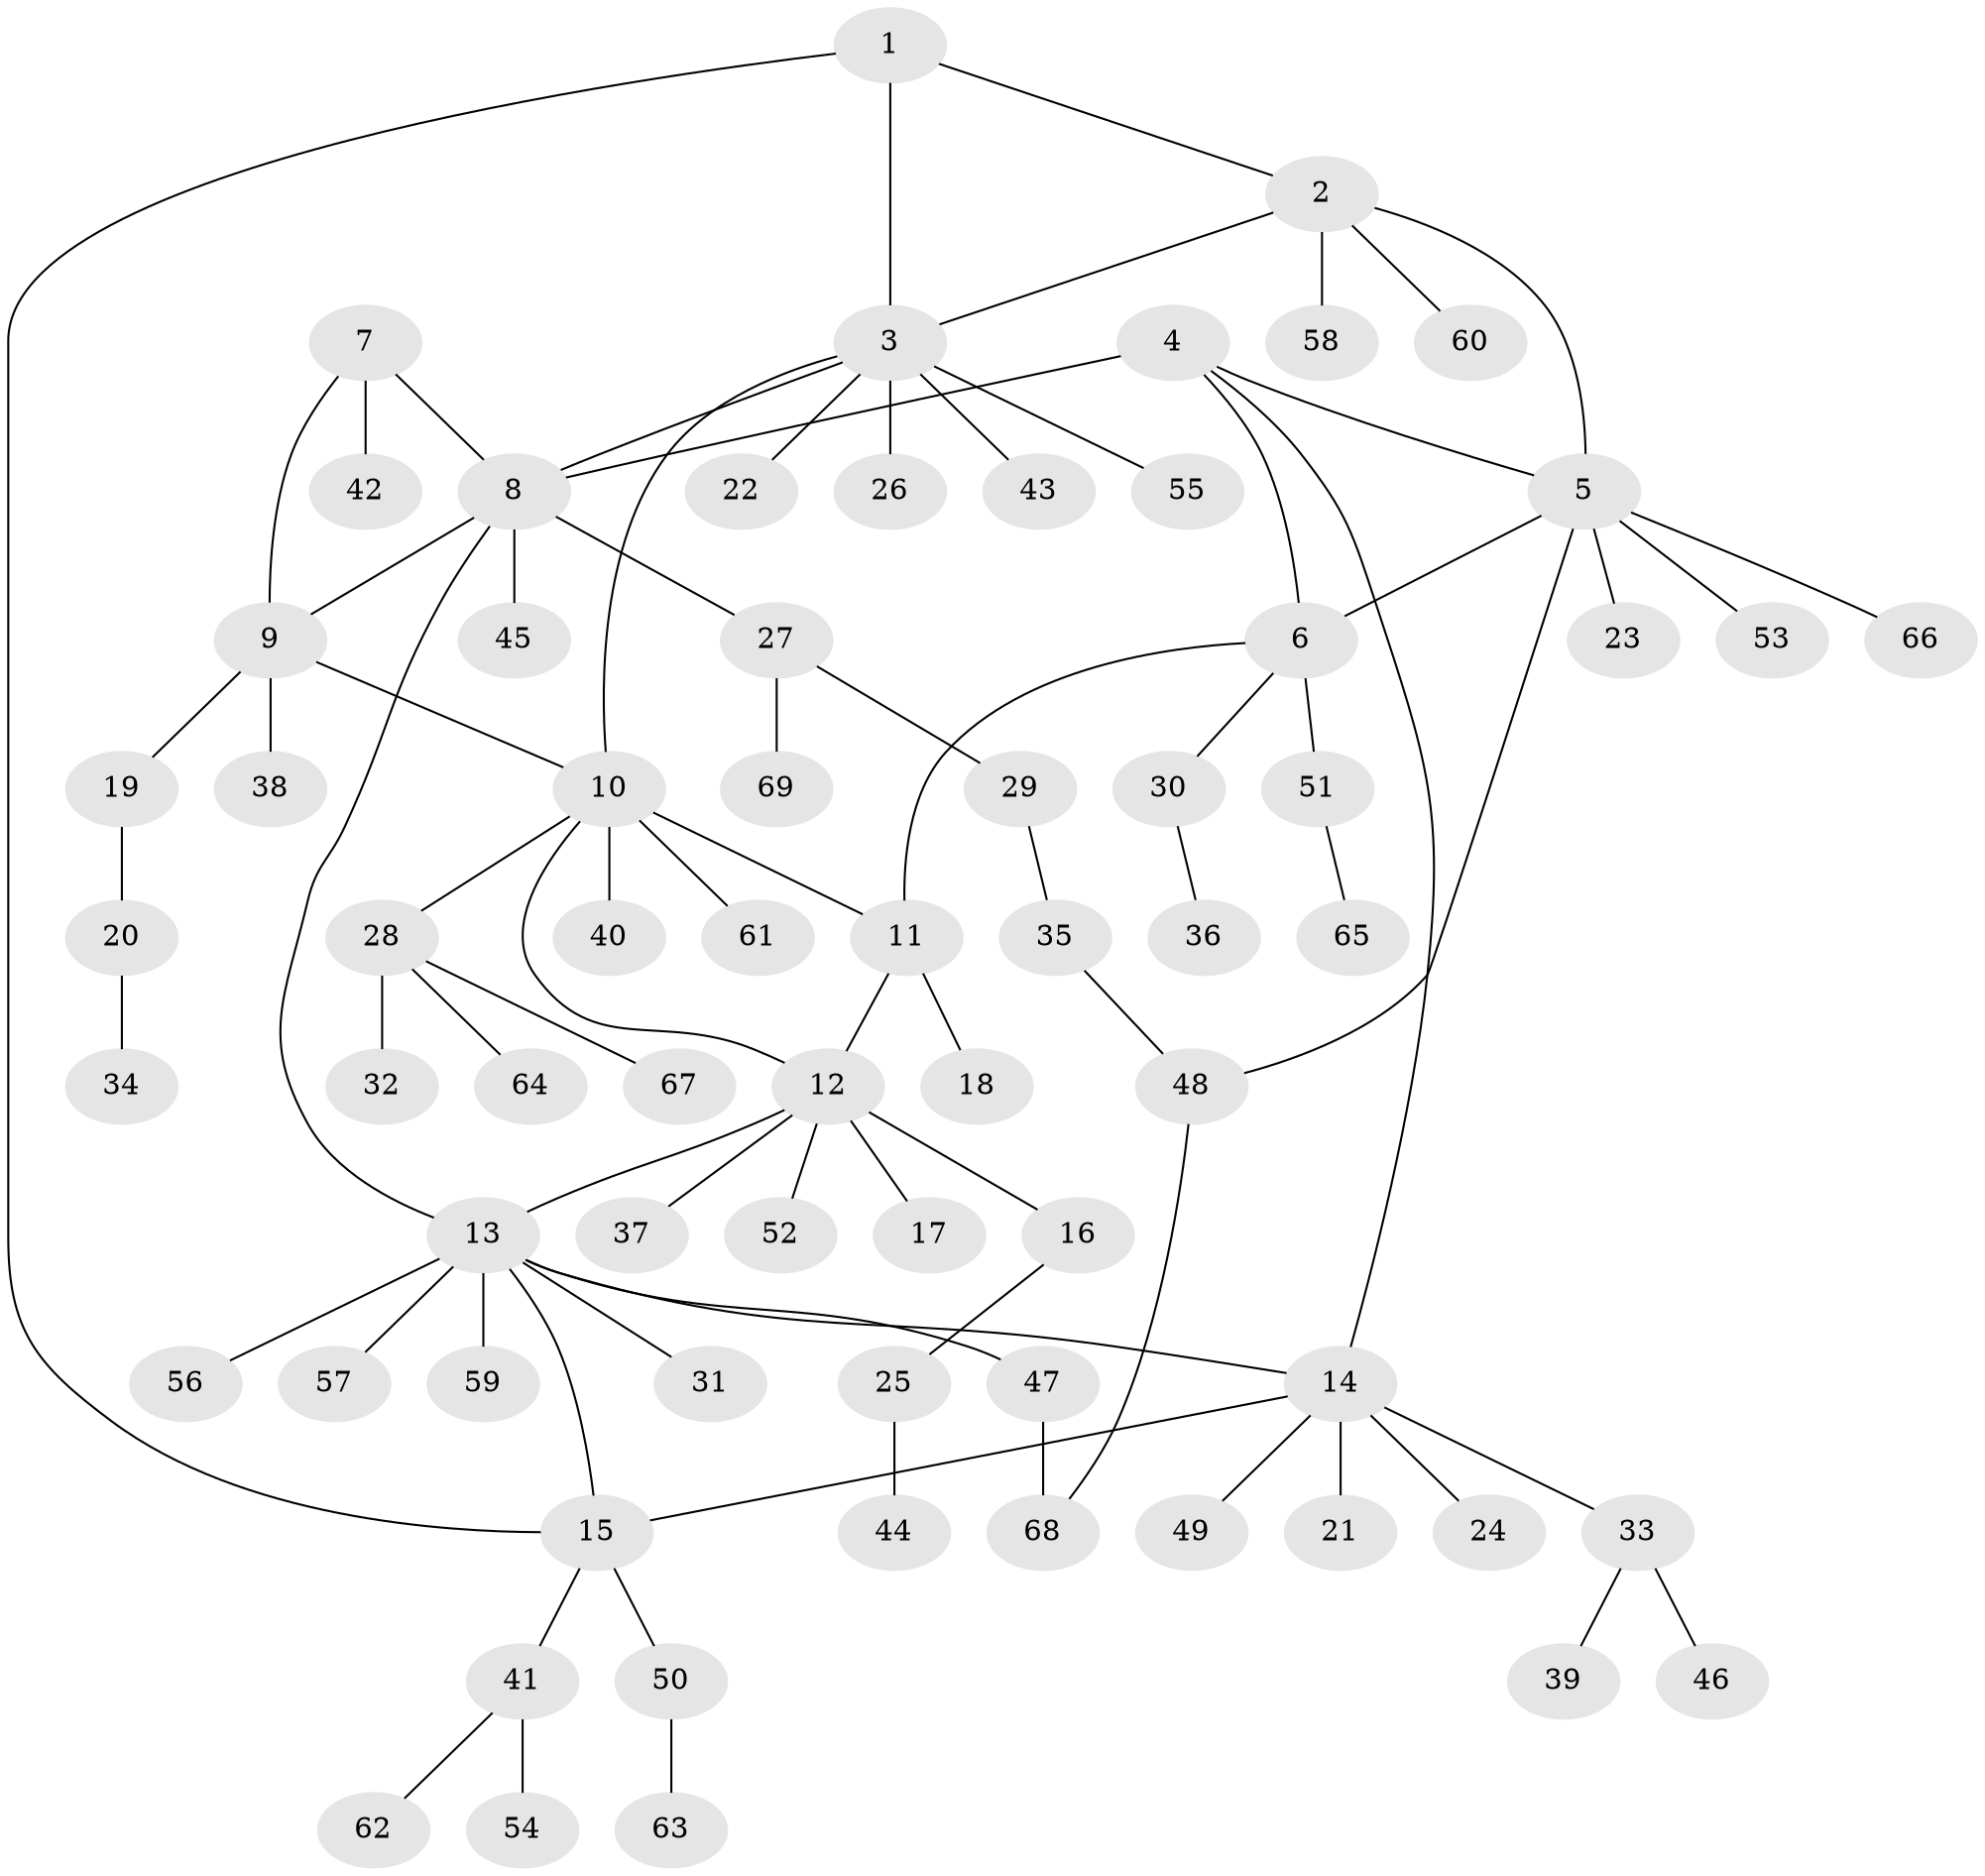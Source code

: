 // coarse degree distribution, {6: 0.08163265306122448, 10: 0.02040816326530612, 7: 0.02040816326530612, 9: 0.02040816326530612, 5: 0.02040816326530612, 2: 0.1836734693877551, 4: 0.04081632653061224, 8: 0.02040816326530612, 1: 0.5510204081632653, 3: 0.04081632653061224}
// Generated by graph-tools (version 1.1) at 2025/52/02/27/25 19:52:17]
// undirected, 69 vertices, 81 edges
graph export_dot {
graph [start="1"]
  node [color=gray90,style=filled];
  1;
  2;
  3;
  4;
  5;
  6;
  7;
  8;
  9;
  10;
  11;
  12;
  13;
  14;
  15;
  16;
  17;
  18;
  19;
  20;
  21;
  22;
  23;
  24;
  25;
  26;
  27;
  28;
  29;
  30;
  31;
  32;
  33;
  34;
  35;
  36;
  37;
  38;
  39;
  40;
  41;
  42;
  43;
  44;
  45;
  46;
  47;
  48;
  49;
  50;
  51;
  52;
  53;
  54;
  55;
  56;
  57;
  58;
  59;
  60;
  61;
  62;
  63;
  64;
  65;
  66;
  67;
  68;
  69;
  1 -- 2;
  1 -- 3;
  1 -- 15;
  2 -- 3;
  2 -- 5;
  2 -- 58;
  2 -- 60;
  3 -- 8;
  3 -- 10;
  3 -- 22;
  3 -- 26;
  3 -- 43;
  3 -- 55;
  4 -- 5;
  4 -- 6;
  4 -- 8;
  4 -- 14;
  5 -- 6;
  5 -- 23;
  5 -- 48;
  5 -- 53;
  5 -- 66;
  6 -- 11;
  6 -- 30;
  6 -- 51;
  7 -- 8;
  7 -- 9;
  7 -- 42;
  8 -- 9;
  8 -- 13;
  8 -- 27;
  8 -- 45;
  9 -- 10;
  9 -- 19;
  9 -- 38;
  10 -- 11;
  10 -- 12;
  10 -- 28;
  10 -- 40;
  10 -- 61;
  11 -- 12;
  11 -- 18;
  12 -- 13;
  12 -- 16;
  12 -- 17;
  12 -- 37;
  12 -- 52;
  13 -- 14;
  13 -- 15;
  13 -- 31;
  13 -- 47;
  13 -- 56;
  13 -- 57;
  13 -- 59;
  14 -- 15;
  14 -- 21;
  14 -- 24;
  14 -- 33;
  14 -- 49;
  15 -- 41;
  15 -- 50;
  16 -- 25;
  19 -- 20;
  20 -- 34;
  25 -- 44;
  27 -- 29;
  27 -- 69;
  28 -- 32;
  28 -- 64;
  28 -- 67;
  29 -- 35;
  30 -- 36;
  33 -- 39;
  33 -- 46;
  35 -- 48;
  41 -- 54;
  41 -- 62;
  47 -- 68;
  48 -- 68;
  50 -- 63;
  51 -- 65;
}
